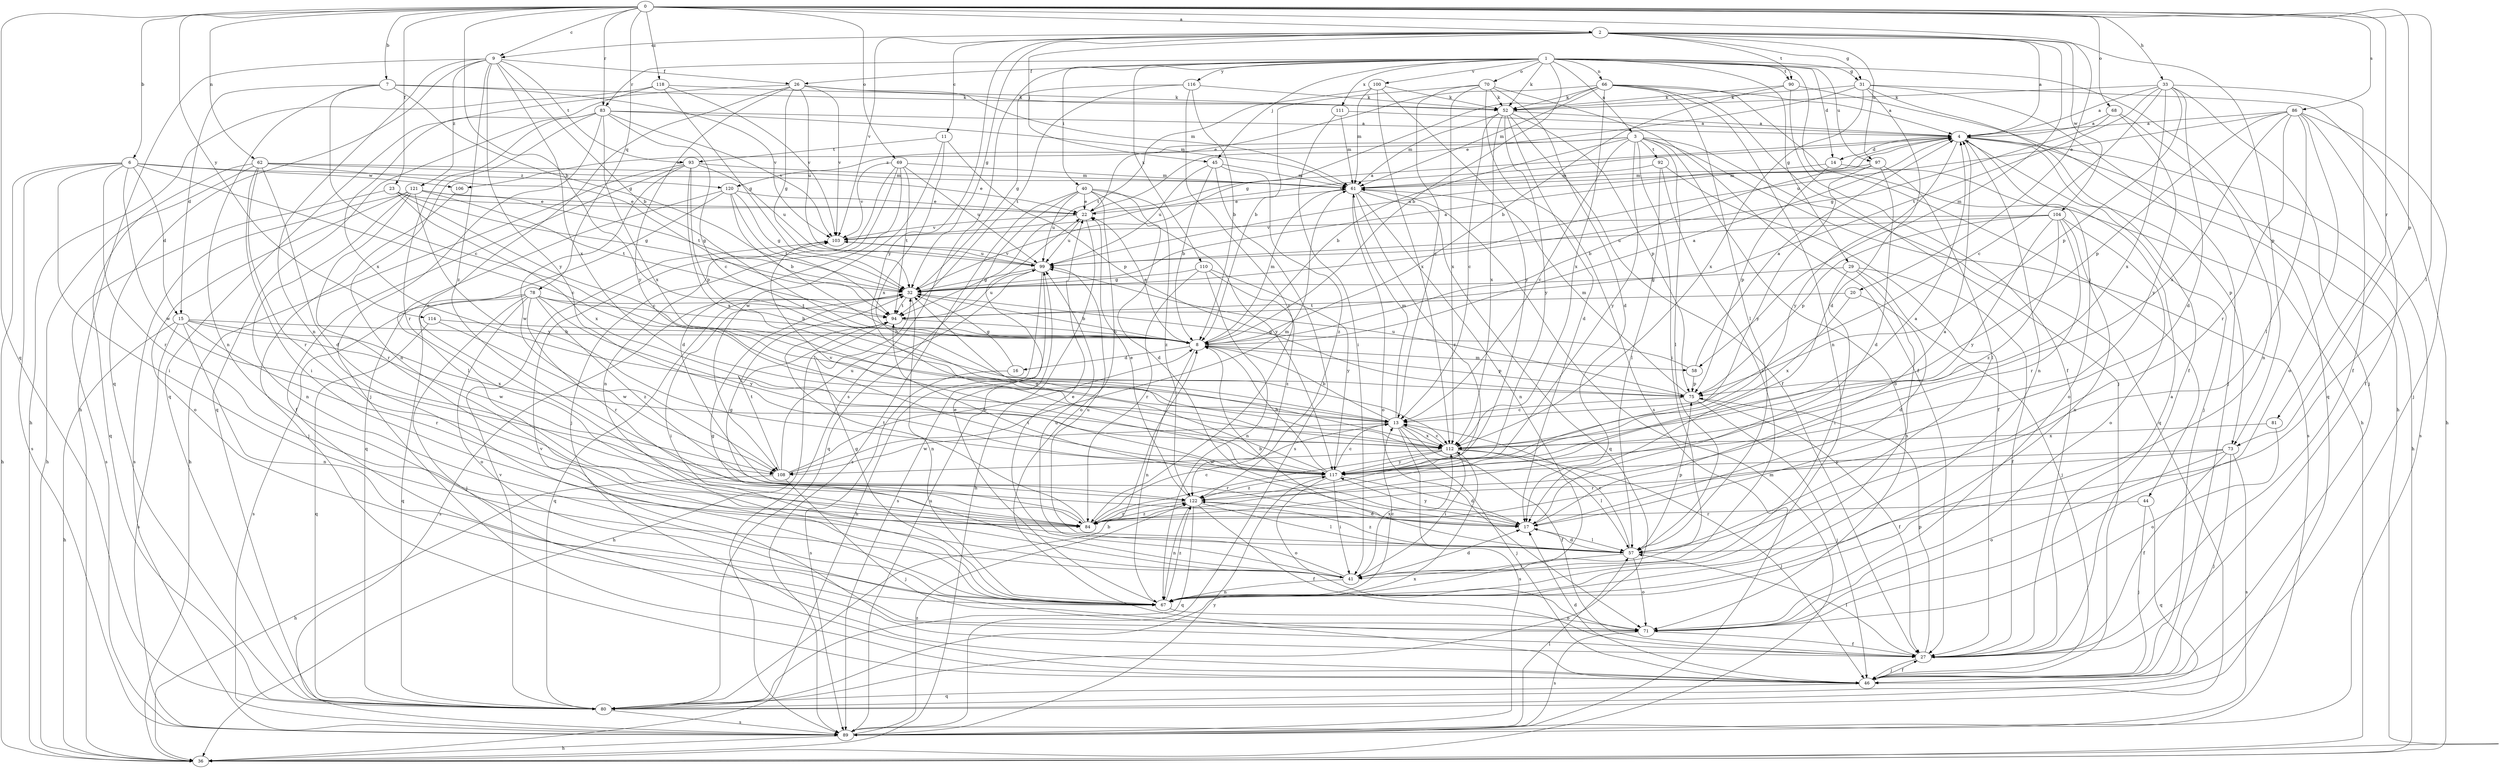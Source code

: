 strict digraph  {
0;
1;
2;
3;
4;
6;
7;
8;
9;
11;
13;
14;
15;
16;
17;
20;
22;
23;
26;
27;
29;
31;
32;
33;
36;
40;
41;
44;
45;
46;
52;
57;
58;
61;
62;
66;
67;
68;
69;
70;
71;
73;
75;
78;
80;
81;
83;
84;
86;
89;
90;
92;
93;
94;
97;
99;
100;
103;
104;
106;
108;
110;
111;
112;
114;
116;
117;
118;
120;
121;
122;
0 -> 2  [label=a];
0 -> 6  [label=b];
0 -> 7  [label=b];
0 -> 8  [label=b];
0 -> 9  [label=c];
0 -> 20  [label=e];
0 -> 23  [label=f];
0 -> 33  [label=h];
0 -> 57  [label=l];
0 -> 62  [label=n];
0 -> 68  [label=o];
0 -> 69  [label=o];
0 -> 73  [label=p];
0 -> 78  [label=q];
0 -> 80  [label=q];
0 -> 81  [label=r];
0 -> 83  [label=r];
0 -> 86  [label=s];
0 -> 114  [label=y];
0 -> 118  [label=z];
1 -> 3  [label=a];
1 -> 8  [label=b];
1 -> 14  [label=d];
1 -> 26  [label=f];
1 -> 29  [label=g];
1 -> 31  [label=g];
1 -> 36  [label=h];
1 -> 40  [label=i];
1 -> 44  [label=j];
1 -> 45  [label=j];
1 -> 52  [label=k];
1 -> 66  [label=n];
1 -> 70  [label=o];
1 -> 83  [label=r];
1 -> 89  [label=s];
1 -> 90  [label=t];
1 -> 97  [label=u];
1 -> 100  [label=v];
1 -> 110  [label=x];
1 -> 111  [label=x];
1 -> 116  [label=y];
2 -> 4  [label=a];
2 -> 9  [label=c];
2 -> 11  [label=c];
2 -> 31  [label=g];
2 -> 32  [label=g];
2 -> 45  [label=j];
2 -> 58  [label=m];
2 -> 73  [label=p];
2 -> 90  [label=t];
2 -> 97  [label=u];
2 -> 103  [label=v];
2 -> 104  [label=w];
2 -> 117  [label=y];
3 -> 8  [label=b];
3 -> 13  [label=c];
3 -> 41  [label=i];
3 -> 57  [label=l];
3 -> 71  [label=o];
3 -> 80  [label=q];
3 -> 89  [label=s];
3 -> 92  [label=t];
3 -> 106  [label=w];
3 -> 117  [label=y];
3 -> 120  [label=z];
4 -> 14  [label=d];
4 -> 36  [label=h];
4 -> 46  [label=j];
4 -> 67  [label=n];
4 -> 73  [label=p];
4 -> 89  [label=s];
4 -> 99  [label=u];
4 -> 103  [label=v];
4 -> 117  [label=y];
6 -> 13  [label=c];
6 -> 15  [label=d];
6 -> 36  [label=h];
6 -> 41  [label=i];
6 -> 84  [label=r];
6 -> 89  [label=s];
6 -> 106  [label=w];
6 -> 108  [label=w];
6 -> 120  [label=z];
7 -> 13  [label=c];
7 -> 15  [label=d];
7 -> 32  [label=g];
7 -> 52  [label=k];
7 -> 67  [label=n];
7 -> 103  [label=v];
8 -> 4  [label=a];
8 -> 16  [label=d];
8 -> 22  [label=e];
8 -> 58  [label=m];
8 -> 61  [label=m];
8 -> 67  [label=n];
8 -> 75  [label=p];
9 -> 8  [label=b];
9 -> 26  [label=f];
9 -> 36  [label=h];
9 -> 67  [label=n];
9 -> 80  [label=q];
9 -> 93  [label=t];
9 -> 112  [label=x];
9 -> 117  [label=y];
9 -> 121  [label=z];
9 -> 122  [label=z];
11 -> 75  [label=p];
11 -> 93  [label=t];
11 -> 108  [label=w];
11 -> 112  [label=x];
13 -> 8  [label=b];
13 -> 27  [label=f];
13 -> 46  [label=j];
13 -> 61  [label=m];
13 -> 89  [label=s];
13 -> 108  [label=w];
13 -> 112  [label=x];
14 -> 61  [label=m];
14 -> 71  [label=o];
14 -> 75  [label=p];
15 -> 8  [label=b];
15 -> 36  [label=h];
15 -> 67  [label=n];
15 -> 84  [label=r];
15 -> 89  [label=s];
15 -> 108  [label=w];
15 -> 112  [label=x];
16 -> 32  [label=g];
16 -> 89  [label=s];
17 -> 4  [label=a];
17 -> 57  [label=l];
17 -> 94  [label=t];
17 -> 117  [label=y];
20 -> 17  [label=d];
20 -> 94  [label=t];
20 -> 112  [label=x];
22 -> 4  [label=a];
22 -> 36  [label=h];
22 -> 99  [label=u];
22 -> 103  [label=v];
23 -> 13  [label=c];
23 -> 22  [label=e];
23 -> 32  [label=g];
23 -> 89  [label=s];
23 -> 112  [label=x];
26 -> 32  [label=g];
26 -> 52  [label=k];
26 -> 61  [label=m];
26 -> 80  [label=q];
26 -> 84  [label=r];
26 -> 99  [label=u];
26 -> 103  [label=v];
26 -> 117  [label=y];
27 -> 4  [label=a];
27 -> 46  [label=j];
27 -> 57  [label=l];
27 -> 75  [label=p];
27 -> 103  [label=v];
29 -> 27  [label=f];
29 -> 32  [label=g];
29 -> 41  [label=i];
29 -> 46  [label=j];
29 -> 67  [label=n];
31 -> 17  [label=d];
31 -> 22  [label=e];
31 -> 27  [label=f];
31 -> 36  [label=h];
31 -> 46  [label=j];
31 -> 52  [label=k];
31 -> 112  [label=x];
32 -> 4  [label=a];
32 -> 8  [label=b];
32 -> 41  [label=i];
32 -> 67  [label=n];
32 -> 80  [label=q];
32 -> 89  [label=s];
32 -> 94  [label=t];
33 -> 4  [label=a];
33 -> 13  [label=c];
33 -> 17  [label=d];
33 -> 27  [label=f];
33 -> 46  [label=j];
33 -> 52  [label=k];
33 -> 75  [label=p];
33 -> 94  [label=t];
33 -> 112  [label=x];
36 -> 61  [label=m];
40 -> 17  [label=d];
40 -> 22  [label=e];
40 -> 71  [label=o];
40 -> 80  [label=q];
40 -> 89  [label=s];
40 -> 99  [label=u];
40 -> 117  [label=y];
40 -> 122  [label=z];
41 -> 17  [label=d];
41 -> 22  [label=e];
41 -> 32  [label=g];
41 -> 67  [label=n];
41 -> 99  [label=u];
41 -> 112  [label=x];
44 -> 46  [label=j];
44 -> 80  [label=q];
44 -> 84  [label=r];
45 -> 8  [label=b];
45 -> 61  [label=m];
45 -> 89  [label=s];
45 -> 99  [label=u];
45 -> 122  [label=z];
46 -> 17  [label=d];
46 -> 27  [label=f];
46 -> 80  [label=q];
52 -> 4  [label=a];
52 -> 13  [label=c];
52 -> 17  [label=d];
52 -> 27  [label=f];
52 -> 61  [label=m];
52 -> 75  [label=p];
52 -> 112  [label=x];
52 -> 117  [label=y];
57 -> 8  [label=b];
57 -> 13  [label=c];
57 -> 17  [label=d];
57 -> 41  [label=i];
57 -> 71  [label=o];
57 -> 75  [label=p];
57 -> 99  [label=u];
57 -> 122  [label=z];
58 -> 4  [label=a];
58 -> 32  [label=g];
58 -> 75  [label=p];
61 -> 22  [label=e];
61 -> 67  [label=n];
61 -> 71  [label=o];
61 -> 80  [label=q];
61 -> 122  [label=z];
62 -> 17  [label=d];
62 -> 22  [label=e];
62 -> 36  [label=h];
62 -> 41  [label=i];
62 -> 61  [label=m];
62 -> 80  [label=q];
62 -> 84  [label=r];
62 -> 94  [label=t];
66 -> 4  [label=a];
66 -> 22  [label=e];
66 -> 32  [label=g];
66 -> 36  [label=h];
66 -> 46  [label=j];
66 -> 52  [label=k];
66 -> 57  [label=l];
66 -> 61  [label=m];
66 -> 67  [label=n];
66 -> 112  [label=x];
67 -> 13  [label=c];
67 -> 22  [label=e];
67 -> 32  [label=g];
67 -> 71  [label=o];
67 -> 122  [label=z];
68 -> 4  [label=a];
68 -> 32  [label=g];
68 -> 67  [label=n];
68 -> 117  [label=y];
69 -> 17  [label=d];
69 -> 46  [label=j];
69 -> 61  [label=m];
69 -> 67  [label=n];
69 -> 94  [label=t];
69 -> 99  [label=u];
69 -> 103  [label=v];
70 -> 8  [label=b];
70 -> 13  [label=c];
70 -> 17  [label=d];
70 -> 27  [label=f];
70 -> 52  [label=k];
70 -> 89  [label=s];
70 -> 112  [label=x];
71 -> 27  [label=f];
71 -> 89  [label=s];
73 -> 27  [label=f];
73 -> 46  [label=j];
73 -> 71  [label=o];
73 -> 84  [label=r];
73 -> 89  [label=s];
73 -> 117  [label=y];
75 -> 13  [label=c];
75 -> 27  [label=f];
75 -> 46  [label=j];
75 -> 61  [label=m];
75 -> 99  [label=u];
78 -> 8  [label=b];
78 -> 46  [label=j];
78 -> 71  [label=o];
78 -> 80  [label=q];
78 -> 84  [label=r];
78 -> 89  [label=s];
78 -> 94  [label=t];
78 -> 117  [label=y];
78 -> 122  [label=z];
80 -> 8  [label=b];
80 -> 89  [label=s];
80 -> 103  [label=v];
80 -> 112  [label=x];
81 -> 71  [label=o];
81 -> 112  [label=x];
83 -> 4  [label=a];
83 -> 13  [label=c];
83 -> 46  [label=j];
83 -> 61  [label=m];
83 -> 67  [label=n];
83 -> 80  [label=q];
83 -> 84  [label=r];
83 -> 103  [label=v];
83 -> 112  [label=x];
84 -> 13  [label=c];
84 -> 32  [label=g];
84 -> 94  [label=t];
84 -> 122  [label=z];
86 -> 4  [label=a];
86 -> 27  [label=f];
86 -> 46  [label=j];
86 -> 57  [label=l];
86 -> 71  [label=o];
86 -> 75  [label=p];
86 -> 84  [label=r];
86 -> 99  [label=u];
86 -> 112  [label=x];
89 -> 36  [label=h];
89 -> 57  [label=l];
89 -> 99  [label=u];
89 -> 117  [label=y];
89 -> 122  [label=z];
90 -> 8  [label=b];
90 -> 27  [label=f];
90 -> 52  [label=k];
90 -> 80  [label=q];
92 -> 27  [label=f];
92 -> 41  [label=i];
92 -> 57  [label=l];
92 -> 61  [label=m];
93 -> 27  [label=f];
93 -> 36  [label=h];
93 -> 61  [label=m];
93 -> 75  [label=p];
93 -> 99  [label=u];
93 -> 108  [label=w];
93 -> 112  [label=x];
94 -> 8  [label=b];
94 -> 36  [label=h];
94 -> 99  [label=u];
97 -> 8  [label=b];
97 -> 17  [label=d];
97 -> 57  [label=l];
97 -> 61  [label=m];
97 -> 117  [label=y];
99 -> 32  [label=g];
99 -> 36  [label=h];
99 -> 89  [label=s];
99 -> 103  [label=v];
100 -> 52  [label=k];
100 -> 61  [label=m];
100 -> 94  [label=t];
100 -> 112  [label=x];
100 -> 117  [label=y];
103 -> 99  [label=u];
104 -> 67  [label=n];
104 -> 71  [label=o];
104 -> 75  [label=p];
104 -> 84  [label=r];
104 -> 99  [label=u];
104 -> 103  [label=v];
104 -> 117  [label=y];
104 -> 122  [label=z];
106 -> 46  [label=j];
108 -> 8  [label=b];
108 -> 36  [label=h];
108 -> 46  [label=j];
108 -> 61  [label=m];
108 -> 94  [label=t];
108 -> 99  [label=u];
110 -> 32  [label=g];
110 -> 67  [label=n];
110 -> 84  [label=r];
110 -> 117  [label=y];
110 -> 122  [label=z];
111 -> 4  [label=a];
111 -> 41  [label=i];
111 -> 61  [label=m];
112 -> 13  [label=c];
112 -> 41  [label=i];
112 -> 46  [label=j];
112 -> 57  [label=l];
112 -> 84  [label=r];
112 -> 108  [label=w];
112 -> 117  [label=y];
114 -> 8  [label=b];
114 -> 80  [label=q];
114 -> 108  [label=w];
116 -> 8  [label=b];
116 -> 32  [label=g];
116 -> 52  [label=k];
116 -> 84  [label=r];
116 -> 94  [label=t];
117 -> 8  [label=b];
117 -> 13  [label=c];
117 -> 17  [label=d];
117 -> 32  [label=g];
117 -> 41  [label=i];
117 -> 71  [label=o];
117 -> 103  [label=v];
117 -> 122  [label=z];
118 -> 32  [label=g];
118 -> 36  [label=h];
118 -> 52  [label=k];
118 -> 103  [label=v];
118 -> 112  [label=x];
120 -> 8  [label=b];
120 -> 22  [label=e];
120 -> 32  [label=g];
120 -> 57  [label=l];
120 -> 80  [label=q];
120 -> 94  [label=t];
121 -> 22  [label=e];
121 -> 32  [label=g];
121 -> 67  [label=n];
121 -> 71  [label=o];
121 -> 84  [label=r];
121 -> 89  [label=s];
121 -> 94  [label=t];
121 -> 117  [label=y];
122 -> 4  [label=a];
122 -> 17  [label=d];
122 -> 22  [label=e];
122 -> 27  [label=f];
122 -> 57  [label=l];
122 -> 67  [label=n];
122 -> 80  [label=q];
122 -> 84  [label=r];
}
